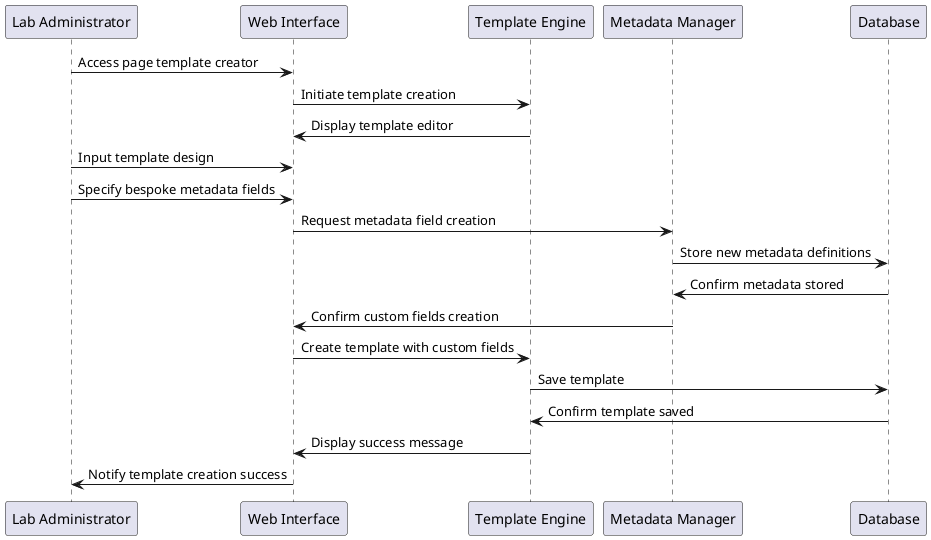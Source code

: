 @startuml
participant "Lab Administrator" as admin
participant "Web Interface" as web
participant "Template Engine" as engine
participant "Metadata Manager" as metadata
participant "Database" as db

admin -> web: Access page template creator
web -> engine: Initiate template creation
engine -> web: Display template editor
admin -> web: Input template design
admin -> web: Specify bespoke metadata fields
web -> metadata: Request metadata field creation
metadata -> db: Store new metadata definitions
db -> metadata: Confirm metadata stored
metadata -> web: Confirm custom fields creation
web -> engine: Create template with custom fields
engine -> db: Save template
db -> engine: Confirm template saved
engine -> web: Display success message
web -> admin: Notify template creation success
@enduml